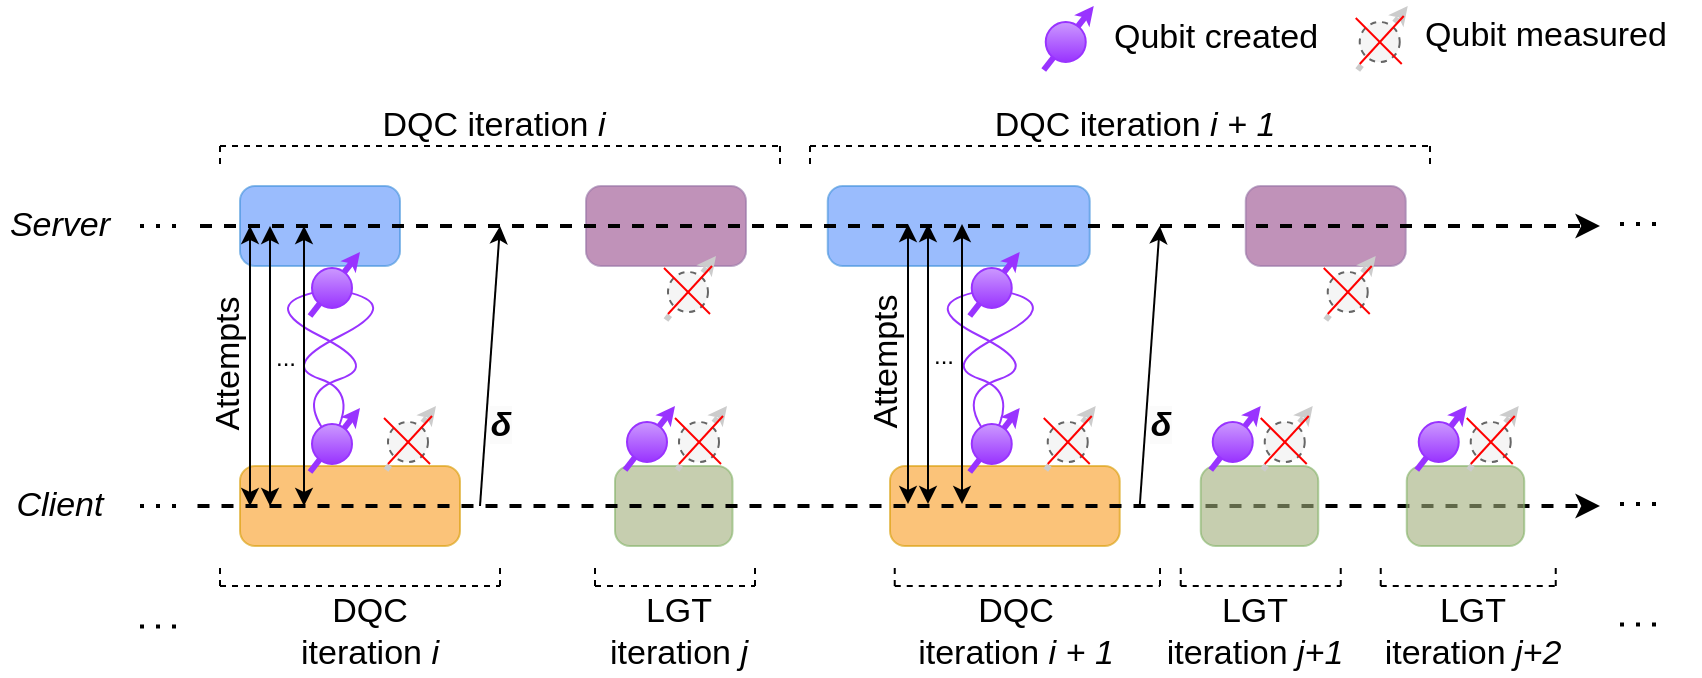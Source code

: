 <mxfile scale="2" border="0" version="24.6.3" type="embed">
    <diagram id="I4dKGTPQtQzw9f7KV-TR" name="Page-1">
        <mxGraphModel dx="1941" dy="952" grid="1" gridSize="10" guides="1" tooltips="1" connect="1" arrows="1" fold="1" page="1" pageScale="1" pageWidth="850" pageHeight="1100" background="#ffffff" math="0" shadow="0">
            <root>
                <mxCell id="0"/>
                <mxCell id="1" parent="0"/>
                <mxCell id="495" value="" style="rounded=1;whiteSpace=wrap;html=1;strokeWidth=1;fontFamily=Helvetica;fontSize=17;align=left;verticalAlign=top;spacingRight=0;spacingLeft=12;spacingTop=5;spacing=0;absoluteArcSize=1;arcSize=15;fontStyle=2;shadow=0;strokeColor=#3F90DA;fillColor=#5790FC;opacity=60;" parent="1" vertex="1">
                    <mxGeometry x="433.87" y="120" width="131" height="40" as="geometry"/>
                </mxCell>
                <mxCell id="496" value="" style="rounded=1;whiteSpace=wrap;html=1;strokeWidth=1;fontFamily=Helvetica;fontSize=17;align=left;verticalAlign=top;spacingRight=0;spacingLeft=12;spacingTop=5;spacing=0;absoluteArcSize=1;arcSize=15;fontStyle=2;shadow=0;strokeColor=#9673a6;fillColor=#964A8B;opacity=60;" parent="1" vertex="1">
                    <mxGeometry x="642.87" y="120" width="80" height="40" as="geometry"/>
                </mxCell>
                <mxCell id="499" value="" style="rounded=1;whiteSpace=wrap;html=1;strokeWidth=1;fontFamily=Helvetica;fontSize=17;align=left;verticalAlign=top;spacingRight=0;spacingLeft=12;spacingTop=5;spacing=0;absoluteArcSize=1;arcSize=15;fontStyle=2;shadow=0;strokeColor=#d79b00;fillColor=#F89C20;opacity=60;" parent="1" vertex="1">
                    <mxGeometry x="465" y="260" width="114.87" height="40" as="geometry"/>
                </mxCell>
                <mxCell id="219" value="" style="rounded=1;whiteSpace=wrap;html=1;strokeWidth=1;fontFamily=Helvetica;fontSize=17;align=left;verticalAlign=top;spacingRight=0;spacingLeft=12;spacingTop=5;spacing=0;absoluteArcSize=1;arcSize=15;fontStyle=2;shadow=0;strokeColor=#3F90DA;fillColor=#5790FC;opacity=60;" parent="1" vertex="1">
                    <mxGeometry x="140" y="120" width="80" height="40" as="geometry"/>
                </mxCell>
                <mxCell id="220" value="" style="rounded=1;whiteSpace=wrap;html=1;strokeWidth=1;fontFamily=Helvetica;fontSize=17;align=left;verticalAlign=top;spacingRight=0;spacingLeft=12;spacingTop=5;spacing=0;absoluteArcSize=1;arcSize=15;fontStyle=2;shadow=0;strokeColor=#9673a6;fillColor=#964A8B;opacity=60;" parent="1" vertex="1">
                    <mxGeometry x="313" y="120" width="80" height="40" as="geometry"/>
                </mxCell>
                <mxCell id="230" value="Server" style="text;html=1;align=center;verticalAlign=middle;whiteSpace=wrap;rounded=0;fontStyle=2;fontSize=17;fontFamily=Helvetica;shadow=0;" parent="1" vertex="1">
                    <mxGeometry x="20" y="130" width="60" height="20" as="geometry"/>
                </mxCell>
                <mxCell id="269" value="LGT&lt;br&gt;iteration &lt;i&gt;j&lt;/i&gt;" style="text;html=1;strokeColor=none;fillColor=none;align=center;verticalAlign=middle;whiteSpace=wrap;rounded=0;dashed=1;fontFamily=Helvetica;fontSize=17;" parent="1" vertex="1">
                    <mxGeometry x="313" y="325" width="92.5" height="35" as="geometry"/>
                </mxCell>
                <mxCell id="351" value="" style="endArrow=classic;dashed=1;html=1;strokeWidth=2;fontSize=17;fontFamily=Helvetica;shadow=0;endFill=1;" parent="1" edge="1">
                    <mxGeometry width="50" height="50" relative="1" as="geometry">
                        <mxPoint x="120" y="140" as="sourcePoint"/>
                        <mxPoint x="820" y="140" as="targetPoint"/>
                    </mxGeometry>
                </mxCell>
                <mxCell id="354" value="&lt;i style=&quot;font-size: 17px; text-wrap: wrap; font-weight: 700; background-color: rgb(251, 251, 251); border-color: var(--border-color);&quot;&gt;δ&lt;/i&gt;" style="endArrow=classic;html=1;fontFamily=Helvetica;" parent="1" edge="1">
                    <mxGeometry x="-0.421" y="-7" width="50" height="50" relative="1" as="geometry">
                        <mxPoint x="260" y="280" as="sourcePoint"/>
                        <mxPoint x="270" y="140" as="targetPoint"/>
                        <mxPoint as="offset"/>
                    </mxGeometry>
                </mxCell>
                <mxCell id="361" value="" style="rounded=1;whiteSpace=wrap;html=1;strokeWidth=1;fontFamily=Helvetica;fontSize=17;align=left;verticalAlign=top;spacingRight=0;spacingLeft=12;spacingTop=5;spacing=0;absoluteArcSize=1;arcSize=15;fontStyle=2;shadow=0;strokeColor=#82b366;fillColor=#A0AD7B;opacity=60;" parent="1" vertex="1">
                    <mxGeometry x="327.5" y="260" width="58.75" height="40" as="geometry"/>
                </mxCell>
                <mxCell id="363" value="" style="rounded=1;whiteSpace=wrap;html=1;strokeWidth=1;fontFamily=Helvetica;fontSize=17;align=left;verticalAlign=top;spacingRight=0;spacingLeft=12;spacingTop=5;spacing=0;absoluteArcSize=1;arcSize=15;fontStyle=2;shadow=0;strokeColor=#d79b00;fillColor=#F89C20;opacity=60;" parent="1" vertex="1">
                    <mxGeometry x="140" y="260" width="110" height="40" as="geometry"/>
                </mxCell>
                <mxCell id="364" value="Client" style="text;html=1;align=center;verticalAlign=middle;whiteSpace=wrap;rounded=0;fontStyle=2;fontSize=17;fontFamily=Helvetica;shadow=0;" parent="1" vertex="1">
                    <mxGeometry x="25" y="270" width="50" height="20" as="geometry"/>
                </mxCell>
                <mxCell id="365" value="" style="endArrow=classic;dashed=1;html=1;strokeWidth=2;fontSize=17;fontFamily=Helvetica;shadow=0;endFill=1;" parent="1" edge="1">
                    <mxGeometry width="50" height="50" relative="1" as="geometry">
                        <mxPoint x="118.75" y="280" as="sourcePoint"/>
                        <mxPoint x="820" y="280" as="targetPoint"/>
                    </mxGeometry>
                </mxCell>
                <mxCell id="367" value="" style="group;fontFamily=Helvetica;" parent="1" vertex="1" connectable="0">
                    <mxGeometry x="150" y="120" width="70" height="139" as="geometry"/>
                </mxCell>
                <mxCell id="368" value="" style="curved=1;endArrow=none;html=1;endFill=0;fillColor=#e1d5e7;strokeColor=#9933FF;fontFamily=Helvetica;" parent="367" source="375" target="372" edge="1">
                    <mxGeometry width="50" height="50" relative="1" as="geometry">
                        <mxPoint x="-10" y="68" as="sourcePoint"/>
                        <mxPoint x="34" y="40" as="targetPoint"/>
                        <Array as="points">
                            <mxPoint x="20" y="103"/>
                            <mxPoint x="60" y="90"/>
                            <mxPoint y="60"/>
                        </Array>
                    </mxGeometry>
                </mxCell>
                <mxCell id="369" value="" style="curved=1;endArrow=none;html=1;endFill=0;fillColor=#e1d5e7;strokeColor=#9933FF;fontFamily=Helvetica;" parent="367" target="372" edge="1">
                    <mxGeometry width="50" height="50" relative="1" as="geometry">
                        <mxPoint x="36" y="127" as="sourcePoint"/>
                        <mxPoint x="30" y="18" as="targetPoint"/>
                        <Array as="points">
                            <mxPoint x="50" y="103"/>
                            <mxPoint x="10" y="90"/>
                            <mxPoint x="70" y="60"/>
                        </Array>
                    </mxGeometry>
                </mxCell>
                <mxCell id="370" value="" style="group;fontFamily=Helvetica;" parent="367" vertex="1" connectable="0">
                    <mxGeometry x="25" y="33" width="25" height="32" as="geometry"/>
                </mxCell>
                <mxCell id="371" value="" style="endArrow=classic;html=1;strokeWidth=3;endSize=0;strokeColor=#9933FF;fontFamily=Helvetica;" parent="370" edge="1">
                    <mxGeometry width="50" height="50" relative="1" as="geometry">
                        <mxPoint y="32" as="sourcePoint"/>
                        <mxPoint x="25" as="targetPoint"/>
                    </mxGeometry>
                </mxCell>
                <mxCell id="372" value="" style="ellipse;whiteSpace=wrap;html=1;aspect=fixed;fillColor=#9933FF;strokeColor=#9933FF;gradientColor=#CC99FF;gradientDirection=north;fontFamily=Helvetica;" parent="370" vertex="1">
                    <mxGeometry x="1" y="8" width="20" height="20" as="geometry"/>
                </mxCell>
                <mxCell id="373" value="" style="group;fontFamily=Helvetica;" parent="367" vertex="1" connectable="0">
                    <mxGeometry x="25" y="111" width="25" height="32" as="geometry"/>
                </mxCell>
                <mxCell id="374" value="" style="endArrow=classic;html=1;strokeWidth=3;endSize=0;strokeColor=#9933FF;fontFamily=Helvetica;" parent="373" edge="1">
                    <mxGeometry width="50" height="50" relative="1" as="geometry">
                        <mxPoint y="32" as="sourcePoint"/>
                        <mxPoint x="25" as="targetPoint"/>
                    </mxGeometry>
                </mxCell>
                <mxCell id="375" value="" style="ellipse;whiteSpace=wrap;html=1;aspect=fixed;fillColor=#9933FF;strokeColor=#9933FF;gradientColor=#CC99FF;gradientDirection=north;fontFamily=Helvetica;" parent="373" vertex="1">
                    <mxGeometry x="1" y="8" width="20" height="20" as="geometry"/>
                </mxCell>
                <mxCell id="395" value="" style="group;fontFamily=Helvetica;" parent="1" vertex="1" connectable="0">
                    <mxGeometry x="212" y="230" width="26" height="32" as="geometry"/>
                </mxCell>
                <mxCell id="396" value="" style="group;fontFamily=Helvetica;" parent="395" vertex="1" connectable="0">
                    <mxGeometry x="1" width="25" height="32" as="geometry"/>
                </mxCell>
                <mxCell id="397" value="" style="endArrow=classic;html=1;strokeWidth=3;endSize=0;strokeColor=#CCCCCC;fillColor=#f5f5f5;dashed=1;dashPattern=1 4;fontFamily=Helvetica;" parent="396" edge="1">
                    <mxGeometry width="50" height="50" relative="1" as="geometry">
                        <mxPoint y="32" as="sourcePoint"/>
                        <mxPoint x="25" as="targetPoint"/>
                    </mxGeometry>
                </mxCell>
                <mxCell id="398" value="" style="ellipse;whiteSpace=wrap;html=1;aspect=fixed;fillColor=#f5f5f5;strokeColor=#666666;gradientDirection=north;fontColor=#333333;dashed=1;fontFamily=Helvetica;" parent="396" vertex="1">
                    <mxGeometry x="1" y="8" width="20" height="20" as="geometry"/>
                </mxCell>
                <mxCell id="399" value="" style="endArrow=none;html=1;strokeColor=#FF0000;fontFamily=Helvetica;" parent="395" edge="1">
                    <mxGeometry width="50" height="50" relative="1" as="geometry">
                        <mxPoint y="6" as="sourcePoint"/>
                        <mxPoint x="23" y="29" as="targetPoint"/>
                    </mxGeometry>
                </mxCell>
                <mxCell id="400" value="" style="endArrow=none;html=1;strokeColor=#FF0000;fontFamily=Helvetica;" parent="395" edge="1">
                    <mxGeometry width="50" height="50" relative="1" as="geometry">
                        <mxPoint x="2" y="29" as="sourcePoint"/>
                        <mxPoint x="24" y="5" as="targetPoint"/>
                    </mxGeometry>
                </mxCell>
                <mxCell id="401" value="" style="group;fontFamily=Helvetica;" parent="1" vertex="1" connectable="0">
                    <mxGeometry x="352" y="155" width="26" height="32" as="geometry"/>
                </mxCell>
                <mxCell id="402" value="" style="group;fontFamily=Helvetica;" parent="401" vertex="1" connectable="0">
                    <mxGeometry x="1" width="25" height="32" as="geometry"/>
                </mxCell>
                <mxCell id="403" value="" style="endArrow=classic;html=1;strokeWidth=3;endSize=0;strokeColor=#CCCCCC;fillColor=#f5f5f5;dashed=1;dashPattern=1 4;fontFamily=Helvetica;" parent="402" edge="1">
                    <mxGeometry width="50" height="50" relative="1" as="geometry">
                        <mxPoint y="32" as="sourcePoint"/>
                        <mxPoint x="25" as="targetPoint"/>
                    </mxGeometry>
                </mxCell>
                <mxCell id="404" value="" style="ellipse;whiteSpace=wrap;html=1;aspect=fixed;fillColor=#f5f5f5;strokeColor=#666666;gradientDirection=north;fontColor=#333333;dashed=1;fontFamily=Helvetica;" parent="402" vertex="1">
                    <mxGeometry x="1" y="8" width="20" height="20" as="geometry"/>
                </mxCell>
                <mxCell id="405" value="" style="endArrow=none;html=1;strokeColor=#FF0000;fontFamily=Helvetica;" parent="401" edge="1">
                    <mxGeometry width="50" height="50" relative="1" as="geometry">
                        <mxPoint y="6" as="sourcePoint"/>
                        <mxPoint x="23" y="29" as="targetPoint"/>
                    </mxGeometry>
                </mxCell>
                <mxCell id="406" value="" style="endArrow=none;html=1;strokeColor=#FF0000;fontFamily=Helvetica;" parent="401" edge="1">
                    <mxGeometry width="50" height="50" relative="1" as="geometry">
                        <mxPoint x="2" y="29" as="sourcePoint"/>
                        <mxPoint x="24" y="5" as="targetPoint"/>
                    </mxGeometry>
                </mxCell>
                <mxCell id="407" value="" style="group;fontFamily=Helvetica;" parent="1" vertex="1" connectable="0">
                    <mxGeometry x="332.5" y="230" width="25" height="32" as="geometry"/>
                </mxCell>
                <mxCell id="408" value="" style="endArrow=classic;html=1;strokeWidth=3;endSize=0;strokeColor=#9933FF;fontFamily=Helvetica;" parent="407" edge="1">
                    <mxGeometry width="50" height="50" relative="1" as="geometry">
                        <mxPoint y="32" as="sourcePoint"/>
                        <mxPoint x="25" as="targetPoint"/>
                    </mxGeometry>
                </mxCell>
                <mxCell id="409" value="" style="ellipse;whiteSpace=wrap;html=1;aspect=fixed;fillColor=#9933FF;strokeColor=#9933FF;gradientColor=#CC99FF;gradientDirection=north;fontFamily=Helvetica;" parent="407" vertex="1">
                    <mxGeometry x="1" y="8" width="20" height="20" as="geometry"/>
                </mxCell>
                <mxCell id="410" value="" style="group;fontFamily=Helvetica;" parent="1" vertex="1" connectable="0">
                    <mxGeometry x="357.5" y="230" width="26" height="32" as="geometry"/>
                </mxCell>
                <mxCell id="411" value="" style="group;fontFamily=Helvetica;" parent="410" vertex="1" connectable="0">
                    <mxGeometry x="1" width="25" height="32" as="geometry"/>
                </mxCell>
                <mxCell id="412" value="" style="endArrow=classic;html=1;strokeWidth=3;endSize=0;strokeColor=#CCCCCC;fillColor=#f5f5f5;dashed=1;dashPattern=1 4;fontFamily=Helvetica;" parent="411" edge="1">
                    <mxGeometry width="50" height="50" relative="1" as="geometry">
                        <mxPoint y="32" as="sourcePoint"/>
                        <mxPoint x="25" as="targetPoint"/>
                    </mxGeometry>
                </mxCell>
                <mxCell id="413" value="" style="ellipse;whiteSpace=wrap;html=1;aspect=fixed;fillColor=#f5f5f5;strokeColor=#666666;gradientDirection=north;fontColor=#333333;dashed=1;fontFamily=Helvetica;" parent="411" vertex="1">
                    <mxGeometry x="1" y="8" width="20" height="20" as="geometry"/>
                </mxCell>
                <mxCell id="414" value="" style="endArrow=none;html=1;strokeColor=#FF0000;fontFamily=Helvetica;" parent="410" edge="1">
                    <mxGeometry width="50" height="50" relative="1" as="geometry">
                        <mxPoint y="6" as="sourcePoint"/>
                        <mxPoint x="23" y="29" as="targetPoint"/>
                    </mxGeometry>
                </mxCell>
                <mxCell id="415" value="" style="endArrow=none;html=1;strokeColor=#FF0000;fontFamily=Helvetica;" parent="410" edge="1">
                    <mxGeometry width="50" height="50" relative="1" as="geometry">
                        <mxPoint x="2" y="29" as="sourcePoint"/>
                        <mxPoint x="24" y="5" as="targetPoint"/>
                    </mxGeometry>
                </mxCell>
                <mxCell id="497" value="&lt;i style=&quot;font-size: 17px; text-wrap: wrap; font-weight: 700; background-color: rgb(251, 251, 251); border-color: var(--border-color);&quot;&gt;δ&lt;/i&gt;" style="endArrow=classic;html=1;fontFamily=Helvetica;" parent="1" edge="1">
                    <mxGeometry x="-0.421" y="-7" width="50" height="50" relative="1" as="geometry">
                        <mxPoint x="589.87" y="280" as="sourcePoint"/>
                        <mxPoint x="599.87" y="140" as="targetPoint"/>
                        <mxPoint as="offset"/>
                    </mxGeometry>
                </mxCell>
                <mxCell id="500" value="" style="group;fontFamily=Helvetica;" parent="1" vertex="1" connectable="0">
                    <mxGeometry x="479.87" y="120" width="70" height="139" as="geometry"/>
                </mxCell>
                <mxCell id="501" value="" style="curved=1;endArrow=none;html=1;endFill=0;fillColor=#e1d5e7;strokeColor=#9933FF;fontFamily=Helvetica;" parent="500" source="508" target="505" edge="1">
                    <mxGeometry width="50" height="50" relative="1" as="geometry">
                        <mxPoint x="-10" y="68" as="sourcePoint"/>
                        <mxPoint x="34" y="40" as="targetPoint"/>
                        <Array as="points">
                            <mxPoint x="20" y="103"/>
                            <mxPoint x="60" y="90"/>
                            <mxPoint y="60"/>
                        </Array>
                    </mxGeometry>
                </mxCell>
                <mxCell id="502" value="" style="curved=1;endArrow=none;html=1;endFill=0;fillColor=#e1d5e7;strokeColor=#9933FF;fontFamily=Helvetica;" parent="500" target="505" edge="1">
                    <mxGeometry width="50" height="50" relative="1" as="geometry">
                        <mxPoint x="36" y="127" as="sourcePoint"/>
                        <mxPoint x="30" y="18" as="targetPoint"/>
                        <Array as="points">
                            <mxPoint x="50" y="103"/>
                            <mxPoint x="10" y="90"/>
                            <mxPoint x="70" y="60"/>
                        </Array>
                    </mxGeometry>
                </mxCell>
                <mxCell id="503" value="" style="group;fontFamily=Helvetica;" parent="500" vertex="1" connectable="0">
                    <mxGeometry x="25" y="33" width="25" height="32" as="geometry"/>
                </mxCell>
                <mxCell id="504" value="" style="endArrow=classic;html=1;strokeWidth=3;endSize=0;strokeColor=#9933FF;fontFamily=Helvetica;" parent="503" edge="1">
                    <mxGeometry width="50" height="50" relative="1" as="geometry">
                        <mxPoint y="32" as="sourcePoint"/>
                        <mxPoint x="25" as="targetPoint"/>
                    </mxGeometry>
                </mxCell>
                <mxCell id="505" value="" style="ellipse;whiteSpace=wrap;html=1;aspect=fixed;fillColor=#9933FF;strokeColor=#9933FF;gradientColor=#CC99FF;gradientDirection=north;fontFamily=Helvetica;" parent="503" vertex="1">
                    <mxGeometry x="1" y="8" width="20" height="20" as="geometry"/>
                </mxCell>
                <mxCell id="506" value="" style="group;fontFamily=Helvetica;" parent="500" vertex="1" connectable="0">
                    <mxGeometry x="25" y="111" width="25" height="32" as="geometry"/>
                </mxCell>
                <mxCell id="507" value="" style="endArrow=classic;html=1;strokeWidth=3;endSize=0;strokeColor=#9933FF;fontFamily=Helvetica;" parent="506" edge="1">
                    <mxGeometry width="50" height="50" relative="1" as="geometry">
                        <mxPoint y="32" as="sourcePoint"/>
                        <mxPoint x="25" as="targetPoint"/>
                    </mxGeometry>
                </mxCell>
                <mxCell id="508" value="" style="ellipse;whiteSpace=wrap;html=1;aspect=fixed;fillColor=#9933FF;strokeColor=#9933FF;gradientColor=#CC99FF;gradientDirection=north;fontFamily=Helvetica;" parent="506" vertex="1">
                    <mxGeometry x="1" y="8" width="20" height="20" as="geometry"/>
                </mxCell>
                <mxCell id="510" value="" style="group;fontFamily=Helvetica;" parent="1" vertex="1" connectable="0">
                    <mxGeometry x="541.87" y="230" width="26" height="32" as="geometry"/>
                </mxCell>
                <mxCell id="511" value="" style="group;fontFamily=Helvetica;" parent="510" vertex="1" connectable="0">
                    <mxGeometry x="1" width="25" height="32" as="geometry"/>
                </mxCell>
                <mxCell id="512" value="" style="endArrow=classic;html=1;strokeWidth=3;endSize=0;strokeColor=#CCCCCC;fillColor=#f5f5f5;dashed=1;dashPattern=1 4;fontFamily=Helvetica;" parent="511" edge="1">
                    <mxGeometry width="50" height="50" relative="1" as="geometry">
                        <mxPoint y="32" as="sourcePoint"/>
                        <mxPoint x="25" as="targetPoint"/>
                    </mxGeometry>
                </mxCell>
                <mxCell id="513" value="" style="ellipse;whiteSpace=wrap;html=1;aspect=fixed;fillColor=#f5f5f5;strokeColor=#666666;gradientDirection=north;fontColor=#333333;dashed=1;fontFamily=Helvetica;" parent="511" vertex="1">
                    <mxGeometry x="1" y="8" width="20" height="20" as="geometry"/>
                </mxCell>
                <mxCell id="514" value="" style="endArrow=none;html=1;strokeColor=#FF0000;fontFamily=Helvetica;" parent="510" edge="1">
                    <mxGeometry width="50" height="50" relative="1" as="geometry">
                        <mxPoint y="6" as="sourcePoint"/>
                        <mxPoint x="23" y="29" as="targetPoint"/>
                    </mxGeometry>
                </mxCell>
                <mxCell id="515" value="" style="endArrow=none;html=1;strokeColor=#FF0000;fontFamily=Helvetica;" parent="510" edge="1">
                    <mxGeometry width="50" height="50" relative="1" as="geometry">
                        <mxPoint x="2" y="29" as="sourcePoint"/>
                        <mxPoint x="24" y="5" as="targetPoint"/>
                    </mxGeometry>
                </mxCell>
                <mxCell id="516" value="" style="group;fontFamily=Helvetica;" parent="1" vertex="1" connectable="0">
                    <mxGeometry x="681.87" y="155" width="26" height="32" as="geometry"/>
                </mxCell>
                <mxCell id="517" value="" style="group;fontFamily=Helvetica;" parent="516" vertex="1" connectable="0">
                    <mxGeometry x="1" width="25" height="32" as="geometry"/>
                </mxCell>
                <mxCell id="518" value="" style="endArrow=classic;html=1;strokeWidth=3;endSize=0;strokeColor=#CCCCCC;fillColor=#f5f5f5;dashed=1;dashPattern=1 4;fontFamily=Helvetica;" parent="517" edge="1">
                    <mxGeometry width="50" height="50" relative="1" as="geometry">
                        <mxPoint y="32" as="sourcePoint"/>
                        <mxPoint x="25" as="targetPoint"/>
                    </mxGeometry>
                </mxCell>
                <mxCell id="519" value="" style="ellipse;whiteSpace=wrap;html=1;aspect=fixed;fillColor=#f5f5f5;strokeColor=#666666;gradientDirection=north;fontColor=#333333;dashed=1;fontFamily=Helvetica;" parent="517" vertex="1">
                    <mxGeometry x="1" y="8" width="20" height="20" as="geometry"/>
                </mxCell>
                <mxCell id="520" value="" style="endArrow=none;html=1;strokeColor=#FF0000;fontFamily=Helvetica;" parent="516" edge="1">
                    <mxGeometry width="50" height="50" relative="1" as="geometry">
                        <mxPoint y="6" as="sourcePoint"/>
                        <mxPoint x="23" y="29" as="targetPoint"/>
                    </mxGeometry>
                </mxCell>
                <mxCell id="521" value="" style="endArrow=none;html=1;strokeColor=#FF0000;fontFamily=Helvetica;" parent="516" edge="1">
                    <mxGeometry width="50" height="50" relative="1" as="geometry">
                        <mxPoint x="2" y="29" as="sourcePoint"/>
                        <mxPoint x="24" y="5" as="targetPoint"/>
                    </mxGeometry>
                </mxCell>
                <mxCell id="549" value="&lt;span style=&quot;font-size: 17px;&quot;&gt;DQC&lt;br&gt;i&lt;/span&gt;&lt;span style=&quot;font-size: 17px;&quot;&gt;teration&amp;nbsp;&lt;/span&gt;&lt;i style=&quot;font-size: 17px;&quot;&gt;i&lt;/i&gt;" style="text;html=1;align=center;verticalAlign=middle;whiteSpace=wrap;rounded=0;fontFamily=Helvetica;" parent="1" vertex="1">
                    <mxGeometry x="120" y="322.5" width="170" height="40" as="geometry"/>
                </mxCell>
                <mxCell id="550" value="" style="endArrow=none;html=1;dashed=1;fontFamily=Helvetica;" parent="1" edge="1">
                    <mxGeometry width="50" height="50" relative="1" as="geometry">
                        <mxPoint x="467.37" y="320" as="sourcePoint"/>
                        <mxPoint x="600" y="320" as="targetPoint"/>
                    </mxGeometry>
                </mxCell>
                <mxCell id="551" value="" style="endArrow=none;html=1;dashed=1;fontFamily=Helvetica;" parent="1" edge="1">
                    <mxGeometry width="50" height="50" relative="1" as="geometry">
                        <mxPoint x="467.37" y="320" as="sourcePoint"/>
                        <mxPoint x="467.37" y="310" as="targetPoint"/>
                    </mxGeometry>
                </mxCell>
                <mxCell id="552" value="" style="endArrow=none;html=1;dashed=1;fontFamily=Helvetica;" parent="1" edge="1">
                    <mxGeometry width="50" height="50" relative="1" as="geometry">
                        <mxPoint x="600" y="320" as="sourcePoint"/>
                        <mxPoint x="600" y="310" as="targetPoint"/>
                    </mxGeometry>
                </mxCell>
                <mxCell id="553" value="&lt;span style=&quot;font-size: 17px;&quot;&gt;DQC&lt;/span&gt;&lt;br style=&quot;font-size: 17px;&quot;&gt;&lt;span style=&quot;font-size: 17px;&quot;&gt;iteration&amp;nbsp;&lt;/span&gt;&lt;i style=&quot;font-size: 17px;&quot;&gt;i + 1&lt;/i&gt;" style="text;html=1;align=center;verticalAlign=middle;whiteSpace=wrap;rounded=0;fontFamily=Helvetica;" parent="1" vertex="1">
                    <mxGeometry x="454.87" y="322.5" width="146" height="40" as="geometry"/>
                </mxCell>
                <mxCell id="555" value="" style="group;fontFamily=Helvetica;" parent="1" vertex="1" connectable="0">
                    <mxGeometry x="130" y="310" width="140" height="10" as="geometry"/>
                </mxCell>
                <mxCell id="545" value="" style="endArrow=none;html=1;dashed=1;fontFamily=Helvetica;" parent="555" edge="1">
                    <mxGeometry width="50" height="50" relative="1" as="geometry">
                        <mxPoint y="10" as="sourcePoint"/>
                        <mxPoint x="140" y="10" as="targetPoint"/>
                    </mxGeometry>
                </mxCell>
                <mxCell id="546" value="" style="endArrow=none;html=1;dashed=1;fontFamily=Helvetica;" parent="555" edge="1">
                    <mxGeometry width="50" height="50" relative="1" as="geometry">
                        <mxPoint y="10" as="sourcePoint"/>
                        <mxPoint as="targetPoint"/>
                    </mxGeometry>
                </mxCell>
                <mxCell id="547" value="" style="endArrow=none;html=1;dashed=1;fontFamily=Helvetica;" parent="555" edge="1">
                    <mxGeometry width="50" height="50" relative="1" as="geometry">
                        <mxPoint x="140" y="10" as="sourcePoint"/>
                        <mxPoint x="140" as="targetPoint"/>
                    </mxGeometry>
                </mxCell>
                <mxCell id="556" value="" style="group;fontFamily=Helvetica;" parent="1" vertex="1" connectable="0">
                    <mxGeometry x="317.5" y="310" width="80" height="10" as="geometry"/>
                </mxCell>
                <mxCell id="557" value="" style="endArrow=none;html=1;dashed=1;fontFamily=Helvetica;" parent="556" edge="1">
                    <mxGeometry width="50" height="50" relative="1" as="geometry">
                        <mxPoint y="10" as="sourcePoint"/>
                        <mxPoint x="80" y="10" as="targetPoint"/>
                    </mxGeometry>
                </mxCell>
                <mxCell id="558" value="" style="endArrow=none;html=1;dashed=1;fontFamily=Helvetica;" parent="556" edge="1">
                    <mxGeometry width="50" height="50" relative="1" as="geometry">
                        <mxPoint y="10" as="sourcePoint"/>
                        <mxPoint as="targetPoint"/>
                    </mxGeometry>
                </mxCell>
                <mxCell id="559" value="" style="endArrow=none;html=1;dashed=1;fontFamily=Helvetica;" parent="556" edge="1">
                    <mxGeometry width="50" height="50" relative="1" as="geometry">
                        <mxPoint x="80" y="10" as="sourcePoint"/>
                        <mxPoint x="80" as="targetPoint"/>
                    </mxGeometry>
                </mxCell>
                <mxCell id="566" value="" style="rounded=1;whiteSpace=wrap;html=1;strokeWidth=1;fontFamily=Helvetica;fontSize=17;align=left;verticalAlign=top;spacingRight=0;spacingLeft=12;spacingTop=5;spacing=0;absoluteArcSize=1;arcSize=15;fontStyle=2;shadow=0;strokeColor=#82b366;fillColor=#A0AD7B;opacity=60;" parent="1" vertex="1">
                    <mxGeometry x="723.37" y="260" width="58.75" height="40" as="geometry"/>
                </mxCell>
                <mxCell id="567" value="" style="rounded=1;whiteSpace=wrap;html=1;strokeWidth=1;fontFamily=Helvetica;fontSize=17;align=left;verticalAlign=top;spacingRight=0;spacingLeft=12;spacingTop=5;spacing=0;absoluteArcSize=1;arcSize=15;fontStyle=2;shadow=0;strokeColor=#82b366;fillColor=#A0AD7B;opacity=60;" parent="1" vertex="1">
                    <mxGeometry x="620.37" y="260" width="58.75" height="40" as="geometry"/>
                </mxCell>
                <mxCell id="568" value="" style="group;fontFamily=Helvetica;" parent="1" vertex="1" connectable="0">
                    <mxGeometry x="625.37" y="230" width="25" height="32" as="geometry"/>
                </mxCell>
                <mxCell id="569" value="" style="endArrow=classic;html=1;strokeWidth=3;endSize=0;strokeColor=#9933FF;fontFamily=Helvetica;" parent="568" edge="1">
                    <mxGeometry width="50" height="50" relative="1" as="geometry">
                        <mxPoint y="32" as="sourcePoint"/>
                        <mxPoint x="25" as="targetPoint"/>
                    </mxGeometry>
                </mxCell>
                <mxCell id="570" value="" style="ellipse;whiteSpace=wrap;html=1;aspect=fixed;fillColor=#9933FF;strokeColor=#9933FF;gradientColor=#CC99FF;gradientDirection=north;fontFamily=Helvetica;" parent="568" vertex="1">
                    <mxGeometry x="1" y="8" width="20" height="20" as="geometry"/>
                </mxCell>
                <mxCell id="571" value="" style="group;fontFamily=Helvetica;" parent="1" vertex="1" connectable="0">
                    <mxGeometry x="650.37" y="230" width="26" height="32" as="geometry"/>
                </mxCell>
                <mxCell id="572" value="" style="group;fontFamily=Helvetica;" parent="571" vertex="1" connectable="0">
                    <mxGeometry x="1" width="25" height="32" as="geometry"/>
                </mxCell>
                <mxCell id="573" value="" style="endArrow=classic;html=1;strokeWidth=3;endSize=0;strokeColor=#CCCCCC;fillColor=#f5f5f5;dashed=1;dashPattern=1 4;fontFamily=Helvetica;" parent="572" edge="1">
                    <mxGeometry width="50" height="50" relative="1" as="geometry">
                        <mxPoint y="32" as="sourcePoint"/>
                        <mxPoint x="25" as="targetPoint"/>
                    </mxGeometry>
                </mxCell>
                <mxCell id="574" value="" style="ellipse;whiteSpace=wrap;html=1;aspect=fixed;fillColor=#f5f5f5;strokeColor=#666666;gradientDirection=north;fontColor=#333333;dashed=1;fontFamily=Helvetica;" parent="572" vertex="1">
                    <mxGeometry x="1" y="8" width="20" height="20" as="geometry"/>
                </mxCell>
                <mxCell id="575" value="" style="endArrow=none;html=1;strokeColor=#FF0000;fontFamily=Helvetica;" parent="571" edge="1">
                    <mxGeometry width="50" height="50" relative="1" as="geometry">
                        <mxPoint y="6" as="sourcePoint"/>
                        <mxPoint x="23" y="29" as="targetPoint"/>
                    </mxGeometry>
                </mxCell>
                <mxCell id="576" value="" style="endArrow=none;html=1;strokeColor=#FF0000;fontFamily=Helvetica;" parent="571" edge="1">
                    <mxGeometry width="50" height="50" relative="1" as="geometry">
                        <mxPoint x="2" y="29" as="sourcePoint"/>
                        <mxPoint x="24" y="5" as="targetPoint"/>
                    </mxGeometry>
                </mxCell>
                <mxCell id="577" value="" style="group;fontFamily=Helvetica;" parent="1" vertex="1" connectable="0">
                    <mxGeometry x="728.37" y="230" width="25" height="32" as="geometry"/>
                </mxCell>
                <mxCell id="578" value="" style="endArrow=classic;html=1;strokeWidth=3;endSize=0;strokeColor=#9933FF;fontFamily=Helvetica;" parent="577" edge="1">
                    <mxGeometry width="50" height="50" relative="1" as="geometry">
                        <mxPoint y="32" as="sourcePoint"/>
                        <mxPoint x="25" as="targetPoint"/>
                    </mxGeometry>
                </mxCell>
                <mxCell id="579" value="" style="ellipse;whiteSpace=wrap;html=1;aspect=fixed;fillColor=#9933FF;strokeColor=#9933FF;gradientColor=#CC99FF;gradientDirection=north;fontFamily=Helvetica;" parent="577" vertex="1">
                    <mxGeometry x="1" y="8" width="20" height="20" as="geometry"/>
                </mxCell>
                <mxCell id="580" value="" style="group;fontFamily=Helvetica;" parent="1" vertex="1" connectable="0">
                    <mxGeometry x="753.37" y="230" width="26" height="32" as="geometry"/>
                </mxCell>
                <mxCell id="581" value="" style="group;fontFamily=Helvetica;" parent="580" vertex="1" connectable="0">
                    <mxGeometry x="1" width="25" height="32" as="geometry"/>
                </mxCell>
                <mxCell id="582" value="" style="endArrow=classic;html=1;strokeWidth=3;endSize=0;strokeColor=#CCCCCC;fillColor=#f5f5f5;dashed=1;dashPattern=1 4;fontFamily=Helvetica;" parent="581" edge="1">
                    <mxGeometry width="50" height="50" relative="1" as="geometry">
                        <mxPoint y="32" as="sourcePoint"/>
                        <mxPoint x="25" as="targetPoint"/>
                    </mxGeometry>
                </mxCell>
                <mxCell id="583" value="" style="ellipse;whiteSpace=wrap;html=1;aspect=fixed;fillColor=#f5f5f5;strokeColor=#666666;gradientDirection=north;fontColor=#333333;dashed=1;fontFamily=Helvetica;" parent="581" vertex="1">
                    <mxGeometry x="1" y="8" width="20" height="20" as="geometry"/>
                </mxCell>
                <mxCell id="584" value="" style="endArrow=none;html=1;strokeColor=#FF0000;fontFamily=Helvetica;" parent="580" edge="1">
                    <mxGeometry width="50" height="50" relative="1" as="geometry">
                        <mxPoint y="6" as="sourcePoint"/>
                        <mxPoint x="23" y="29" as="targetPoint"/>
                    </mxGeometry>
                </mxCell>
                <mxCell id="585" value="" style="endArrow=none;html=1;strokeColor=#FF0000;fontFamily=Helvetica;" parent="580" edge="1">
                    <mxGeometry width="50" height="50" relative="1" as="geometry">
                        <mxPoint x="2" y="29" as="sourcePoint"/>
                        <mxPoint x="24" y="5" as="targetPoint"/>
                    </mxGeometry>
                </mxCell>
                <mxCell id="586" value="" style="group;fontFamily=Helvetica;" parent="1" vertex="1" connectable="0">
                    <mxGeometry x="610.37" y="310" width="80" height="10" as="geometry"/>
                </mxCell>
                <mxCell id="587" value="" style="endArrow=none;html=1;dashed=1;fontFamily=Helvetica;" parent="586" edge="1">
                    <mxGeometry width="50" height="50" relative="1" as="geometry">
                        <mxPoint y="10" as="sourcePoint"/>
                        <mxPoint x="80" y="10" as="targetPoint"/>
                    </mxGeometry>
                </mxCell>
                <mxCell id="588" value="" style="endArrow=none;html=1;dashed=1;fontFamily=Helvetica;" parent="586" edge="1">
                    <mxGeometry width="50" height="50" relative="1" as="geometry">
                        <mxPoint y="10" as="sourcePoint"/>
                        <mxPoint as="targetPoint"/>
                    </mxGeometry>
                </mxCell>
                <mxCell id="589" value="" style="endArrow=none;html=1;dashed=1;fontFamily=Helvetica;" parent="586" edge="1">
                    <mxGeometry width="50" height="50" relative="1" as="geometry">
                        <mxPoint x="80" y="10" as="sourcePoint"/>
                        <mxPoint x="80" as="targetPoint"/>
                    </mxGeometry>
                </mxCell>
                <mxCell id="590" value="LGT&lt;br&gt;iteration &lt;i&gt;j+2&lt;/i&gt;" style="text;html=1;strokeColor=none;fillColor=none;align=center;verticalAlign=middle;whiteSpace=wrap;rounded=0;dashed=1;fontFamily=Helvetica;fontSize=17;" parent="1" vertex="1">
                    <mxGeometry x="710.37" y="320" width="92.5" height="45" as="geometry"/>
                </mxCell>
                <mxCell id="591" value="" style="group;fontFamily=Helvetica;" parent="1" vertex="1" connectable="0">
                    <mxGeometry x="710.37" y="310" width="87.5" height="10" as="geometry"/>
                </mxCell>
                <mxCell id="592" value="" style="endArrow=none;html=1;dashed=1;fontFamily=Helvetica;" parent="591" edge="1">
                    <mxGeometry width="50" height="50" relative="1" as="geometry">
                        <mxPoint y="10" as="sourcePoint"/>
                        <mxPoint x="87.5" y="10" as="targetPoint"/>
                    </mxGeometry>
                </mxCell>
                <mxCell id="593" value="" style="endArrow=none;html=1;dashed=1;fontFamily=Helvetica;" parent="591" edge="1">
                    <mxGeometry width="50" height="50" relative="1" as="geometry">
                        <mxPoint y="10" as="sourcePoint"/>
                        <mxPoint as="targetPoint"/>
                    </mxGeometry>
                </mxCell>
                <mxCell id="595" value="LGT&lt;br&gt;iteration &lt;i&gt;j+1&lt;/i&gt;" style="text;html=1;strokeColor=none;fillColor=none;align=center;verticalAlign=middle;whiteSpace=wrap;rounded=0;dashed=1;fontFamily=Helvetica;fontSize=17;" parent="1" vertex="1">
                    <mxGeometry x="600.87" y="320" width="92.5" height="45" as="geometry"/>
                </mxCell>
                <mxCell id="600" value="" style="group;fontFamily=Helvetica;" parent="1" vertex="1" connectable="0">
                    <mxGeometry x="541.87" y="30" width="25" height="32" as="geometry"/>
                </mxCell>
                <mxCell id="601" value="" style="endArrow=classic;html=1;strokeWidth=3;endSize=0;strokeColor=#9933FF;fontFamily=Helvetica;" parent="600" edge="1">
                    <mxGeometry width="50" height="50" relative="1" as="geometry">
                        <mxPoint y="32" as="sourcePoint"/>
                        <mxPoint x="25" as="targetPoint"/>
                    </mxGeometry>
                </mxCell>
                <mxCell id="602" value="" style="ellipse;whiteSpace=wrap;html=1;aspect=fixed;fillColor=#9933FF;strokeColor=#9933FF;gradientColor=#CC99FF;gradientDirection=north;fontFamily=Helvetica;" parent="600" vertex="1">
                    <mxGeometry x="1" y="8" width="20" height="20" as="geometry"/>
                </mxCell>
                <mxCell id="603" value="" style="group;fontFamily=Helvetica;" parent="1" vertex="1" connectable="0">
                    <mxGeometry x="697.87" y="30" width="26" height="32" as="geometry"/>
                </mxCell>
                <mxCell id="604" value="" style="group;fontFamily=Helvetica;" parent="603" vertex="1" connectable="0">
                    <mxGeometry x="1" width="25" height="32" as="geometry"/>
                </mxCell>
                <mxCell id="605" value="" style="endArrow=classic;html=1;strokeWidth=3;endSize=0;strokeColor=#CCCCCC;fillColor=#f5f5f5;dashed=1;dashPattern=1 4;fontFamily=Helvetica;" parent="604" edge="1">
                    <mxGeometry width="50" height="50" relative="1" as="geometry">
                        <mxPoint y="32" as="sourcePoint"/>
                        <mxPoint x="25" as="targetPoint"/>
                    </mxGeometry>
                </mxCell>
                <mxCell id="606" value="" style="ellipse;whiteSpace=wrap;html=1;aspect=fixed;fillColor=#f5f5f5;strokeColor=#666666;gradientDirection=north;fontColor=#333333;dashed=1;fontFamily=Helvetica;" parent="604" vertex="1">
                    <mxGeometry x="1" y="8" width="20" height="20" as="geometry"/>
                </mxCell>
                <mxCell id="607" value="" style="endArrow=none;html=1;strokeColor=#FF0000;fontFamily=Helvetica;" parent="603" edge="1">
                    <mxGeometry width="50" height="50" relative="1" as="geometry">
                        <mxPoint y="6" as="sourcePoint"/>
                        <mxPoint x="23" y="29" as="targetPoint"/>
                    </mxGeometry>
                </mxCell>
                <mxCell id="608" value="" style="endArrow=none;html=1;strokeColor=#FF0000;fontFamily=Helvetica;" parent="603" edge="1">
                    <mxGeometry width="50" height="50" relative="1" as="geometry">
                        <mxPoint x="2" y="29" as="sourcePoint"/>
                        <mxPoint x="24" y="5" as="targetPoint"/>
                    </mxGeometry>
                </mxCell>
                <mxCell id="609" value="Qubit created" style="text;html=1;align=center;verticalAlign=middle;whiteSpace=wrap;rounded=0;fontSize=17;fontFamily=Helvetica;" parent="1" vertex="1">
                    <mxGeometry x="567.87" y="31" width="120" height="30" as="geometry"/>
                </mxCell>
                <mxCell id="610" value="Qubit measured" style="text;html=1;align=center;verticalAlign=middle;whiteSpace=wrap;rounded=0;fontSize=17;fontFamily=Helvetica;" parent="1" vertex="1">
                    <mxGeometry x="727.87" y="30" width="130" height="30" as="geometry"/>
                </mxCell>
                <mxCell id="616" value="" style="group;fontFamily=Helvetica;" parent="1" vertex="1" connectable="0">
                    <mxGeometry x="130" y="100" width="280" height="10" as="geometry"/>
                </mxCell>
                <mxCell id="612" value="" style="endArrow=none;html=1;dashed=1;fontFamily=Helvetica;" parent="616" edge="1">
                    <mxGeometry width="50" height="50" relative="1" as="geometry">
                        <mxPoint as="sourcePoint"/>
                        <mxPoint x="280" as="targetPoint"/>
                    </mxGeometry>
                </mxCell>
                <mxCell id="613" value="" style="endArrow=none;html=1;dashed=1;fontFamily=Helvetica;" parent="616" edge="1">
                    <mxGeometry width="50" height="50" relative="1" as="geometry">
                        <mxPoint as="sourcePoint"/>
                        <mxPoint y="10" as="targetPoint"/>
                    </mxGeometry>
                </mxCell>
                <mxCell id="614" value="" style="endArrow=none;html=1;dashed=1;fontFamily=Helvetica;" parent="616" edge="1">
                    <mxGeometry width="50" height="50" relative="1" as="geometry">
                        <mxPoint x="280" as="sourcePoint"/>
                        <mxPoint x="280" y="10" as="targetPoint"/>
                    </mxGeometry>
                </mxCell>
                <mxCell id="617" value="&lt;span style=&quot;font-size: 17px;&quot;&gt;DQC i&lt;/span&gt;&lt;span style=&quot;font-size: 17px;&quot;&gt;teration&amp;nbsp;&lt;/span&gt;&lt;i style=&quot;font-size: 17px;&quot;&gt;i&lt;/i&gt;" style="text;html=1;align=center;verticalAlign=middle;whiteSpace=wrap;rounded=0;fontFamily=Helvetica;" parent="1" vertex="1">
                    <mxGeometry x="182" y="90" width="170" as="geometry"/>
                </mxCell>
                <mxCell id="618" value="" style="group;fontFamily=Helvetica;" parent="1" vertex="1" connectable="0">
                    <mxGeometry x="425" y="100" width="310" height="10" as="geometry"/>
                </mxCell>
                <mxCell id="619" value="" style="endArrow=none;html=1;dashed=1;fontFamily=Helvetica;" parent="618" edge="1">
                    <mxGeometry width="50" height="50" relative="1" as="geometry">
                        <mxPoint as="sourcePoint"/>
                        <mxPoint x="310" as="targetPoint"/>
                    </mxGeometry>
                </mxCell>
                <mxCell id="620" value="" style="endArrow=none;html=1;dashed=1;fontFamily=Helvetica;" parent="618" edge="1">
                    <mxGeometry width="50" height="50" relative="1" as="geometry">
                        <mxPoint as="sourcePoint"/>
                        <mxPoint y="10" as="targetPoint"/>
                    </mxGeometry>
                </mxCell>
                <mxCell id="621" value="" style="endArrow=none;html=1;dashed=1;fontFamily=Helvetica;" parent="618" edge="1">
                    <mxGeometry width="50" height="50" relative="1" as="geometry">
                        <mxPoint x="310" as="sourcePoint"/>
                        <mxPoint x="310" y="10" as="targetPoint"/>
                    </mxGeometry>
                </mxCell>
                <mxCell id="622" value="&lt;span style=&quot;font-size: 17px;&quot;&gt;DQC i&lt;/span&gt;&lt;span style=&quot;font-size: 17px;&quot;&gt;teration&amp;nbsp;&lt;/span&gt;&lt;i style=&quot;font-size: 17px;&quot;&gt;i + 1&lt;/i&gt;" style="text;html=1;align=center;verticalAlign=middle;whiteSpace=wrap;rounded=0;fontFamily=Helvetica;" parent="1" vertex="1">
                    <mxGeometry x="490" y="90" width="195" as="geometry"/>
                </mxCell>
                <mxCell id="628" value="" style="group;fontFamily=Helvetica;fontSize=17;" parent="1" vertex="1" connectable="0">
                    <mxGeometry x="125" y="140" width="47" height="140" as="geometry"/>
                </mxCell>
                <mxCell id="629" value="" style="endArrow=classic;html=1;startArrow=classic;startFill=1;fontFamily=Helvetica;" parent="628" edge="1">
                    <mxGeometry width="50" height="50" relative="1" as="geometry">
                        <mxPoint x="20" as="sourcePoint"/>
                        <mxPoint x="20" y="140" as="targetPoint"/>
                    </mxGeometry>
                </mxCell>
                <mxCell id="630" value="" style="endArrow=classic;html=1;startArrow=classic;startFill=1;fontFamily=Helvetica;" parent="628" edge="1">
                    <mxGeometry width="50" height="50" relative="1" as="geometry">
                        <mxPoint x="30" as="sourcePoint"/>
                        <mxPoint x="30" y="140" as="targetPoint"/>
                    </mxGeometry>
                </mxCell>
                <mxCell id="631" value="" style="endArrow=classic;html=1;startArrow=classic;startFill=1;fontFamily=Helvetica;" parent="628" edge="1">
                    <mxGeometry width="50" height="50" relative="1" as="geometry">
                        <mxPoint x="47" as="sourcePoint"/>
                        <mxPoint x="47" y="140" as="targetPoint"/>
                    </mxGeometry>
                </mxCell>
                <mxCell id="632" value="..." style="text;html=1;strokeColor=none;fillColor=none;align=center;verticalAlign=middle;whiteSpace=wrap;rounded=0;fontFamily=Helvetica;" parent="628" vertex="1">
                    <mxGeometry x="33" y="61" width="10" height="10" as="geometry"/>
                </mxCell>
                <mxCell id="633" value="Attempts" style="text;html=1;strokeColor=none;fillColor=none;align=center;verticalAlign=middle;whiteSpace=wrap;rounded=0;horizontal=0;fontFamily=Helvetica;fontSize=17;" parent="628" vertex="1">
                    <mxGeometry y="38" width="17.5" height="61" as="geometry"/>
                </mxCell>
                <mxCell id="634" value="" style="group;fontFamily=Helvetica;fontSize=17;" parent="1" vertex="1" connectable="0">
                    <mxGeometry x="454" y="139" width="47" height="140" as="geometry"/>
                </mxCell>
                <mxCell id="635" value="" style="endArrow=classic;html=1;startArrow=classic;startFill=1;fontFamily=Helvetica;" parent="634" edge="1">
                    <mxGeometry width="50" height="50" relative="1" as="geometry">
                        <mxPoint x="20" as="sourcePoint"/>
                        <mxPoint x="20" y="140" as="targetPoint"/>
                    </mxGeometry>
                </mxCell>
                <mxCell id="636" value="" style="endArrow=classic;html=1;startArrow=classic;startFill=1;fontFamily=Helvetica;" parent="634" edge="1">
                    <mxGeometry width="50" height="50" relative="1" as="geometry">
                        <mxPoint x="30" as="sourcePoint"/>
                        <mxPoint x="30" y="140" as="targetPoint"/>
                    </mxGeometry>
                </mxCell>
                <mxCell id="637" value="" style="endArrow=classic;html=1;startArrow=classic;startFill=1;fontFamily=Helvetica;" parent="634" edge="1">
                    <mxGeometry width="50" height="50" relative="1" as="geometry">
                        <mxPoint x="47" as="sourcePoint"/>
                        <mxPoint x="47" y="140" as="targetPoint"/>
                    </mxGeometry>
                </mxCell>
                <mxCell id="638" value="..." style="text;html=1;strokeColor=none;fillColor=none;align=center;verticalAlign=middle;whiteSpace=wrap;rounded=0;fontFamily=Helvetica;" parent="634" vertex="1">
                    <mxGeometry x="33" y="61" width="10" height="10" as="geometry"/>
                </mxCell>
                <mxCell id="639" value="&lt;font style=&quot;font-size: 17px;&quot;&gt;Attempts&lt;/font&gt;" style="text;html=1;strokeColor=none;fillColor=none;align=center;verticalAlign=middle;whiteSpace=wrap;rounded=0;horizontal=0;fontFamily=Helvetica;" parent="634" vertex="1">
                    <mxGeometry y="38" width="17.5" height="61" as="geometry"/>
                </mxCell>
                <mxCell id="644" value="" style="group" parent="1" vertex="1" connectable="0">
                    <mxGeometry x="90" y="140.0" width="20" height="200.2" as="geometry"/>
                </mxCell>
                <mxCell id="596" value="" style="endArrow=none;dashed=1;html=1;dashPattern=1 3;strokeWidth=2;fontFamily=Helvetica;" parent="644" edge="1">
                    <mxGeometry width="50" height="50" relative="1" as="geometry">
                        <mxPoint as="sourcePoint"/>
                        <mxPoint x="20" as="targetPoint"/>
                    </mxGeometry>
                </mxCell>
                <mxCell id="598" value="" style="endArrow=none;dashed=1;html=1;dashPattern=1 3;strokeWidth=2;fontFamily=Helvetica;" parent="644" edge="1">
                    <mxGeometry width="50" height="50" relative="1" as="geometry">
                        <mxPoint y="140" as="sourcePoint"/>
                        <mxPoint x="20" y="140" as="targetPoint"/>
                    </mxGeometry>
                </mxCell>
                <mxCell id="599" value="" style="endArrow=none;dashed=1;html=1;dashPattern=1 3;strokeWidth=2;fontFamily=Helvetica;" parent="644" edge="1">
                    <mxGeometry width="50" height="50" relative="1" as="geometry">
                        <mxPoint y="200.2" as="sourcePoint"/>
                        <mxPoint x="20" y="200.2" as="targetPoint"/>
                    </mxGeometry>
                </mxCell>
                <mxCell id="645" value="" style="group" parent="1" vertex="1" connectable="0">
                    <mxGeometry x="850" y="139.0" width="20" height="200.2" as="geometry"/>
                </mxCell>
                <mxCell id="646" value="" style="endArrow=none;dashed=1;html=1;dashPattern=1 3;strokeWidth=2;fontFamily=Helvetica;" parent="645" edge="1">
                    <mxGeometry width="50" height="50" relative="1" as="geometry">
                        <mxPoint x="-20" as="sourcePoint"/>
                        <mxPoint as="targetPoint"/>
                    </mxGeometry>
                </mxCell>
                <mxCell id="594" value="" style="endArrow=none;html=1;dashed=1;fontFamily=Helvetica;" parent="1" edge="1">
                    <mxGeometry width="50" height="50" relative="1" as="geometry">
                        <mxPoint x="797.87" y="320" as="sourcePoint"/>
                        <mxPoint x="797.87" y="310" as="targetPoint"/>
                    </mxGeometry>
                </mxCell>
                <mxCell id="648" value="" style="endArrow=none;dashed=1;html=1;dashPattern=1 3;strokeWidth=2;fontFamily=Helvetica;" parent="1" edge="1">
                    <mxGeometry width="50" height="50" relative="1" as="geometry">
                        <mxPoint x="830" y="279.0" as="sourcePoint"/>
                        <mxPoint x="850" y="279.0" as="targetPoint"/>
                    </mxGeometry>
                </mxCell>
                <mxCell id="649" value="" style="endArrow=none;dashed=1;html=1;dashPattern=1 3;strokeWidth=2;fontFamily=Helvetica;" parent="1" edge="1">
                    <mxGeometry width="50" height="50" relative="1" as="geometry">
                        <mxPoint x="830" y="339.2" as="sourcePoint"/>
                        <mxPoint x="850" y="339.2" as="targetPoint"/>
                    </mxGeometry>
                </mxCell>
            </root>
        </mxGraphModel>
    </diagram>
</mxfile>